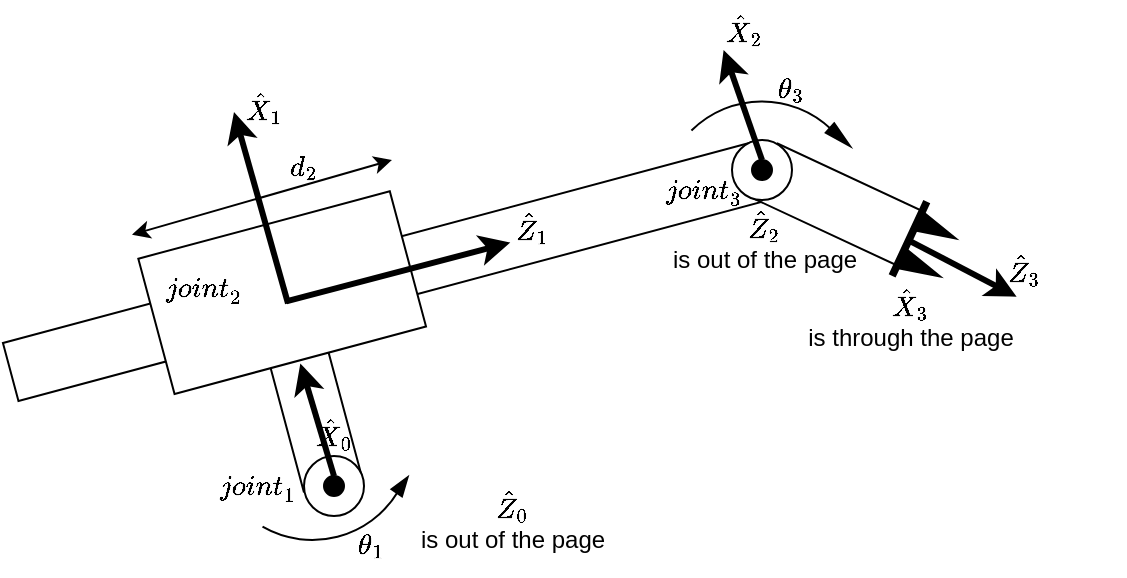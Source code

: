 <mxfile version="21.7.5" type="device">
  <diagram name="Page-1" id="rAkNZ2TCanSdIAFFG8Kh">
    <mxGraphModel dx="989" dy="577" grid="1" gridSize="10" guides="1" tooltips="1" connect="1" arrows="1" fold="1" page="1" pageScale="1" pageWidth="850" pageHeight="1100" math="1" shadow="0">
      <root>
        <mxCell id="0" />
        <mxCell id="1" parent="0" />
        <mxCell id="R4OQhWzmOUF6q-9rLygd-13" value="" style="rounded=0;whiteSpace=wrap;html=1;rotation=-105;" parent="1" vertex="1">
          <mxGeometry x="200" y="298.24" width="80" height="30" as="geometry" />
        </mxCell>
        <mxCell id="CU7Iv20bg5ur40QtJeAZ-3" value="\({\hat{Z}}_{0}\) &lt;br&gt;is out of the page" style="text;html=1;align=center;verticalAlign=middle;resizable=1;points=[];autosize=1;strokeColor=none;fillColor=none;" parent="1" vertex="1">
          <mxGeometry x="280" y="350" width="120" height="40" as="geometry" />
        </mxCell>
        <mxCell id="R4OQhWzmOUF6q-9rLygd-4" value="" style="rounded=0;whiteSpace=wrap;html=1;rotation=-15;" parent="1" vertex="1">
          <mxGeometry x="82.73" y="230.71" width="388.71" height="30" as="geometry" />
        </mxCell>
        <mxCell id="R4OQhWzmOUF6q-9rLygd-6" value="" style="rounded=0;whiteSpace=wrap;html=1;rotation=25;" parent="1" vertex="1">
          <mxGeometry x="462.81" y="197.32" width="80" height="30" as="geometry" />
        </mxCell>
        <mxCell id="R4OQhWzmOUF6q-9rLygd-8" value="" style="ellipse;whiteSpace=wrap;html=1;aspect=fixed;" parent="1" vertex="1">
          <mxGeometry x="450" y="180" width="30" height="30" as="geometry" />
        </mxCell>
        <mxCell id="R4OQhWzmOUF6q-9rLygd-10" value="" style="rounded=0;whiteSpace=wrap;html=1;rotation=25;fillColor=#000000;" parent="1" vertex="1">
          <mxGeometry x="537.32" y="209.41" width="2.81" height="40" as="geometry" />
        </mxCell>
        <mxCell id="R4OQhWzmOUF6q-9rLygd-11" value="" style="triangle;whiteSpace=wrap;html=1;rotation=25;fillColor=#0000000;" parent="1" vertex="1">
          <mxGeometry x="535" y="239" width="20" height="10" as="geometry" />
        </mxCell>
        <mxCell id="R4OQhWzmOUF6q-9rLygd-12" value="" style="triangle;whiteSpace=wrap;html=1;rotation=25;fillColor=#0000000;" parent="1" vertex="1">
          <mxGeometry x="542.81" y="220" width="20" height="10" as="geometry" />
        </mxCell>
        <mxCell id="R4OQhWzmOUF6q-9rLygd-5" value="" style="rounded=0;whiteSpace=wrap;html=1;rotation=-15;" parent="1" vertex="1">
          <mxGeometry x="160" y="221.31" width="130.17" height="70" as="geometry" />
        </mxCell>
        <mxCell id="R4OQhWzmOUF6q-9rLygd-14" value="" style="ellipse;whiteSpace=wrap;html=1;aspect=fixed;" parent="1" vertex="1">
          <mxGeometry x="236" y="338" width="30" height="30" as="geometry" />
        </mxCell>
        <mxCell id="R4OQhWzmOUF6q-9rLygd-24" value="" style="group" parent="1" vertex="1" connectable="0">
          <mxGeometry x="403.763" y="149.473" width="122.477" height="122.477" as="geometry" />
        </mxCell>
        <mxCell id="R4OQhWzmOUF6q-9rLygd-17" value="" style="verticalLabelPosition=bottom;verticalAlign=top;html=1;shape=mxgraph.basic.arc;startAngle=0.417;endAngle=0.664;rotation=-195;endArrow=classic;html=1;rounded=0;" parent="R4OQhWzmOUF6q-9rLygd-24" vertex="1">
          <mxGeometry x="11.237" y="11.237" width="100" height="100" as="geometry" />
        </mxCell>
        <mxCell id="R4OQhWzmOUF6q-9rLygd-23" value="" style="shape=mxgraph.arrows2.wedgeArrow;html=1;bendable=0;startWidth=3.2;fillColor=strokeColor;defaultFillColor=invert;defaultGradientColor=invert;rounded=0;resizeable=0" parent="R4OQhWzmOUF6q-9rLygd-24" edge="1">
          <mxGeometry width="100" height="100" relative="1" as="geometry">
            <mxPoint x="95.237" y="24.527" as="sourcePoint" />
            <mxPoint x="105.237" y="33.527" as="targetPoint" />
          </mxGeometry>
        </mxCell>
        <mxCell id="R4OQhWzmOUF6q-9rLygd-35" value="" style="ellipse;whiteSpace=wrap;html=1;aspect=fixed;fillColor=#000000;" parent="R4OQhWzmOUF6q-9rLygd-24" vertex="1">
          <mxGeometry x="56.237" y="40.527" width="10" height="10" as="geometry" />
        </mxCell>
        <mxCell id="R4OQhWzmOUF6q-9rLygd-45" value="\({\hat{Z}}_{2}\) &lt;br&gt;is out of the page" style="text;html=1;align=center;verticalAlign=middle;resizable=1;points=[];autosize=1;strokeColor=none;fillColor=none;" parent="R4OQhWzmOUF6q-9rLygd-24" vertex="1">
          <mxGeometry x="2.477" y="60.527" width="120" height="40" as="geometry" />
        </mxCell>
        <mxCell id="R4OQhWzmOUF6q-9rLygd-29" value="\({\theta}_{3}\)" style="text;html=1;align=center;verticalAlign=middle;resizable=1;points=[];autosize=1;strokeColor=none;fillColor=none;" parent="R4OQhWzmOUF6q-9rLygd-24" vertex="1">
          <mxGeometry x="66.237" y="-9.473" width="17" height="30" as="geometry" />
        </mxCell>
        <mxCell id="R4OQhWzmOUF6q-9rLygd-26" value="" style="verticalLabelPosition=bottom;verticalAlign=top;html=1;shape=mxgraph.basic.arc;startAngle=0.417;endAngle=0.664;rotation=-180;endArrow=classic;html=1;rounded=0;flipV=1;" parent="1" vertex="1">
          <mxGeometry x="190.17" y="280" width="100" height="100" as="geometry" />
        </mxCell>
        <mxCell id="R4OQhWzmOUF6q-9rLygd-27" value="" style="shape=mxgraph.arrows2.wedgeArrow;html=1;bendable=0;startWidth=3.2;fillColor=strokeColor;defaultFillColor=invert;defaultGradientColor=invert;rounded=0;resizeable=0;exitX=0.078;exitY=0.764;exitDx=0;exitDy=0;exitPerimeter=0;" parent="1" source="R4OQhWzmOUF6q-9rLygd-26" edge="1">
          <mxGeometry width="100" height="100" relative="1" as="geometry">
            <mxPoint x="286.41" y="350" as="sourcePoint" />
            <mxPoint x="287.79" y="348.69" as="targetPoint" />
          </mxGeometry>
        </mxCell>
        <mxCell id="R4OQhWzmOUF6q-9rLygd-28" value="\({\theta}_{1}\)" style="text;html=1;align=center;verticalAlign=middle;resizable=1;points=[];autosize=1;strokeColor=none;fillColor=none;" parent="1" vertex="1">
          <mxGeometry x="257.09" y="368" width="22.91" height="30" as="geometry" />
        </mxCell>
        <mxCell id="R4OQhWzmOUF6q-9rLygd-30" value="" style="endArrow=classic;startArrow=classic;html=1;rounded=0;" parent="1" edge="1">
          <mxGeometry width="50" height="50" relative="1" as="geometry">
            <mxPoint x="150" y="227.32" as="sourcePoint" />
            <mxPoint x="280" y="190" as="targetPoint" />
          </mxGeometry>
        </mxCell>
        <mxCell id="R4OQhWzmOUF6q-9rLygd-31" value="\({d}_{2}\)" style="text;html=1;align=center;verticalAlign=middle;resizable=1;points=[];autosize=1;strokeColor=none;fillColor=none;" parent="1" vertex="1">
          <mxGeometry x="200.0" y="179.41" width="70" height="30" as="geometry" />
        </mxCell>
        <mxCell id="R4OQhWzmOUF6q-9rLygd-34" value="" style="ellipse;whiteSpace=wrap;html=1;aspect=fixed;fillColor=#000000;" parent="1" vertex="1">
          <mxGeometry x="246" y="348" width="10" height="10" as="geometry" />
        </mxCell>
        <mxCell id="R4OQhWzmOUF6q-9rLygd-37" value="" style="endArrow=classic;html=1;strokeWidth=3;rounded=0;exitX=0.5;exitY=0;exitDx=0;exitDy=0;entryX=0.497;entryY=1.022;entryDx=0;entryDy=0;entryPerimeter=0;" parent="1" source="R4OQhWzmOUF6q-9rLygd-34" target="R4OQhWzmOUF6q-9rLygd-5" edge="1">
          <mxGeometry width="50" height="50" relative="1" as="geometry">
            <mxPoint x="200" y="310" as="sourcePoint" />
            <mxPoint x="250" y="260" as="targetPoint" />
          </mxGeometry>
        </mxCell>
        <mxCell id="R4OQhWzmOUF6q-9rLygd-39" value="" style="endArrow=classic;html=1;strokeWidth=3;rounded=0;exitX=1;exitY=0.5;exitDx=0;exitDy=0;" parent="1" edge="1">
          <mxGeometry width="50" height="50" relative="1" as="geometry">
            <mxPoint x="227.092" y="260.715" as="sourcePoint" />
            <mxPoint x="339.14" y="231.25" as="targetPoint" />
          </mxGeometry>
        </mxCell>
        <mxCell id="R4OQhWzmOUF6q-9rLygd-40" value="" style="endArrow=classic;html=1;strokeWidth=3;rounded=0;exitX=0.5;exitY=0;exitDx=0;exitDy=0;entryX=0.497;entryY=1.022;entryDx=0;entryDy=0;entryPerimeter=0;" parent="1" source="R4OQhWzmOUF6q-9rLygd-35" edge="1">
          <mxGeometry width="50" height="50" relative="1" as="geometry">
            <mxPoint x="462.81" y="191" as="sourcePoint" />
            <mxPoint x="445.81" y="135" as="targetPoint" />
          </mxGeometry>
        </mxCell>
        <mxCell id="R4OQhWzmOUF6q-9rLygd-41" value="\({\hat{X}}_{0}\)" style="text;html=1;align=center;verticalAlign=middle;resizable=1;points=[];autosize=1;strokeColor=none;fillColor=none;" parent="1" vertex="1">
          <mxGeometry x="201" y="312" width="100" height="30" as="geometry" />
        </mxCell>
        <mxCell id="R4OQhWzmOUF6q-9rLygd-44" value="\({\hat{X}}_{2}\)" style="text;html=1;align=center;verticalAlign=middle;resizable=1;points=[];autosize=1;strokeColor=none;fillColor=none;" parent="1" vertex="1">
          <mxGeometry x="406.44" y="110" width="100" height="30" as="geometry" />
        </mxCell>
        <mxCell id="R4OQhWzmOUF6q-9rLygd-46" value="\({\hat{Z}}_{1}\)" style="text;html=1;align=center;verticalAlign=middle;resizable=1;points=[];autosize=1;strokeColor=none;fillColor=none;" parent="1" vertex="1">
          <mxGeometry x="300" y="209" width="100" height="30" as="geometry" />
        </mxCell>
        <mxCell id="R4OQhWzmOUF6q-9rLygd-49" value="\({\hat{X}}_{1}\)" style="text;html=1;align=center;verticalAlign=middle;resizable=1;points=[];autosize=1;strokeColor=none;fillColor=none;" parent="1" vertex="1">
          <mxGeometry x="166" y="149.41" width="100" height="30" as="geometry" />
        </mxCell>
        <mxCell id="R4OQhWzmOUF6q-9rLygd-47" value="" style="endArrow=classic;html=1;strokeWidth=3;rounded=0;exitX=0.5;exitY=0;exitDx=0;exitDy=0;" parent="1" edge="1">
          <mxGeometry width="50" height="50" relative="1" as="geometry">
            <mxPoint x="228" y="261.71" as="sourcePoint" />
            <mxPoint x="201" y="166" as="targetPoint" />
          </mxGeometry>
        </mxCell>
        <mxCell id="R4OQhWzmOUF6q-9rLygd-50" value="" style="endArrow=classic;html=1;strokeWidth=3;rounded=0;exitX=0.5;exitY=0;exitDx=0;exitDy=0;" parent="1" edge="1">
          <mxGeometry width="50" height="50" relative="1" as="geometry">
            <mxPoint x="537.32" y="229.65" as="sourcePoint" />
            <mxPoint x="592.32" y="258.34" as="targetPoint" />
          </mxGeometry>
        </mxCell>
        <mxCell id="R4OQhWzmOUF6q-9rLygd-51" value="\({\hat{X}}_{3}\) &lt;br&gt;is through the page" style="text;html=1;align=center;verticalAlign=middle;resizable=1;points=[];autosize=1;strokeColor=none;fillColor=none;" parent="1" vertex="1">
          <mxGeometry x="473.73" y="249" width="130" height="40" as="geometry" />
        </mxCell>
        <mxCell id="R4OQhWzmOUF6q-9rLygd-52" value="\({\hat{Z}}_{3}\)" style="text;html=1;align=center;verticalAlign=middle;resizable=1;points=[];autosize=1;strokeColor=none;fillColor=none;" parent="1" vertex="1">
          <mxGeometry x="546" y="230" width="100" height="30" as="geometry" />
        </mxCell>
        <mxCell id="YngwC8H6vfHeJr6mFgrS-1" value="\({joint}_{1}\)" style="text;html=1;align=center;verticalAlign=middle;resizable=0;points=[];autosize=1;strokeColor=none;fillColor=none;" parent="1" vertex="1">
          <mxGeometry x="167.09" y="338" width="90" height="30" as="geometry" />
        </mxCell>
        <mxCell id="YngwC8H6vfHeJr6mFgrS-2" value="\({joint}_{2}\)" style="text;html=1;align=center;verticalAlign=middle;resizable=0;points=[];autosize=1;strokeColor=none;fillColor=none;" parent="1" vertex="1">
          <mxGeometry x="140" y="239" width="90" height="30" as="geometry" />
        </mxCell>
        <mxCell id="YngwC8H6vfHeJr6mFgrS-3" value="\({joint}_{3}\)" style="text;html=1;align=center;verticalAlign=middle;resizable=0;points=[];autosize=1;strokeColor=none;fillColor=none;" parent="1" vertex="1">
          <mxGeometry x="390" y="190" width="90" height="30" as="geometry" />
        </mxCell>
      </root>
    </mxGraphModel>
  </diagram>
</mxfile>
